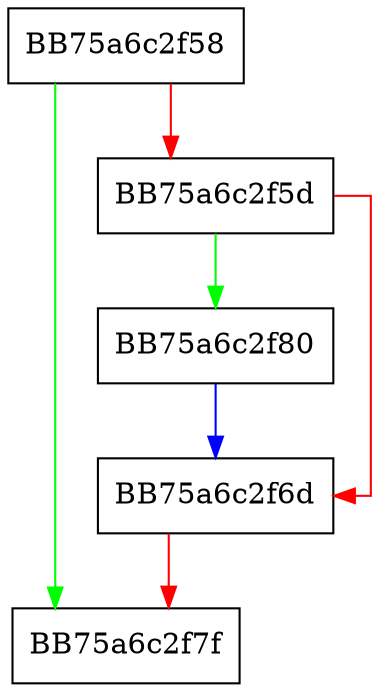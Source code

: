digraph DeallocateNode {
  node [shape="box"];
  graph [splines=ortho];
  BB75a6c2f58 -> BB75a6c2f7f [color="green"];
  BB75a6c2f58 -> BB75a6c2f5d [color="red"];
  BB75a6c2f5d -> BB75a6c2f80 [color="green"];
  BB75a6c2f5d -> BB75a6c2f6d [color="red"];
  BB75a6c2f6d -> BB75a6c2f7f [color="red"];
  BB75a6c2f80 -> BB75a6c2f6d [color="blue"];
}